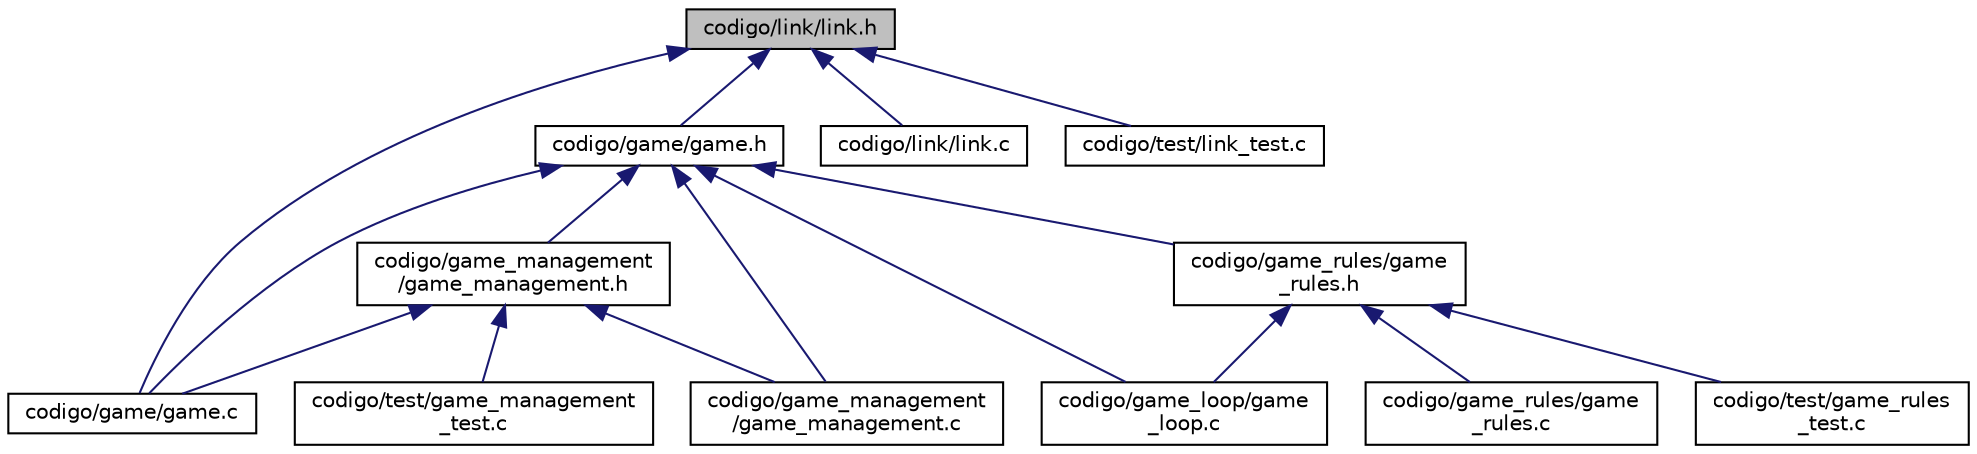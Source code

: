 digraph "codigo/link/link.h"
{
  edge [fontname="Helvetica",fontsize="10",labelfontname="Helvetica",labelfontsize="10"];
  node [fontname="Helvetica",fontsize="10",shape=record];
  Node1 [label="codigo/link/link.h",height=0.2,width=0.4,color="black", fillcolor="grey75", style="filled", fontcolor="black"];
  Node1 -> Node2 [dir="back",color="midnightblue",fontsize="10",style="solid",fontname="Helvetica"];
  Node2 [label="codigo/game/game.h",height=0.2,width=0.4,color="black", fillcolor="white", style="filled",URL="$game_8h.html",tooltip="Declaration of struct game and functions in game.c. "];
  Node2 -> Node3 [dir="back",color="midnightblue",fontsize="10",style="solid",fontname="Helvetica"];
  Node3 [label="codigo/game/game.c",height=0.2,width=0.4,color="black", fillcolor="white", style="filled",URL="$game_8c.html",tooltip="It implements the game interface for each command. "];
  Node2 -> Node4 [dir="back",color="midnightblue",fontsize="10",style="solid",fontname="Helvetica"];
  Node4 [label="codigo/game_loop/game\l_loop.c",height=0.2,width=0.4,color="black", fillcolor="white", style="filled",URL="$game__loop_8c.html",tooltip="It defines the game loop. "];
  Node2 -> Node5 [dir="back",color="midnightblue",fontsize="10",style="solid",fontname="Helvetica"];
  Node5 [label="codigo/game_management\l/game_management.h",height=0.2,width=0.4,color="black", fillcolor="white", style="filled",URL="$game__management_8h.html",tooltip="It defines the rutine that reads a file to prepare the game. "];
  Node5 -> Node3 [dir="back",color="midnightblue",fontsize="10",style="solid",fontname="Helvetica"];
  Node5 -> Node6 [dir="back",color="midnightblue",fontsize="10",style="solid",fontname="Helvetica"];
  Node6 [label="codigo/game_management\l/game_management.c",height=0.2,width=0.4,color="black", fillcolor="white", style="filled",URL="$game__management_8c.html",tooltip="It implements the rutine that reads a file to prepare the game. "];
  Node5 -> Node7 [dir="back",color="midnightblue",fontsize="10",style="solid",fontname="Helvetica"];
  Node7 [label="codigo/test/game_management\l_test.c",height=0.2,width=0.4,color="black", fillcolor="white", style="filled",URL="$game__management__test_8c.html",tooltip="Main to test the Game_management module. "];
  Node2 -> Node6 [dir="back",color="midnightblue",fontsize="10",style="solid",fontname="Helvetica"];
  Node2 -> Node8 [dir="back",color="midnightblue",fontsize="10",style="solid",fontname="Helvetica"];
  Node8 [label="codigo/game_rules/game\l_rules.h",height=0.2,width=0.4,color="black", fillcolor="white", style="filled",URL="$game__rules_8h.html",tooltip="Definition of the game rules. "];
  Node8 -> Node4 [dir="back",color="midnightblue",fontsize="10",style="solid",fontname="Helvetica"];
  Node8 -> Node9 [dir="back",color="midnightblue",fontsize="10",style="solid",fontname="Helvetica"];
  Node9 [label="codigo/game_rules/game\l_rules.c",height=0.2,width=0.4,color="black", fillcolor="white", style="filled",URL="$game__rules_8c.html",tooltip="Implementation of the game rules. "];
  Node8 -> Node10 [dir="back",color="midnightblue",fontsize="10",style="solid",fontname="Helvetica"];
  Node10 [label="codigo/test/game_rules\l_test.c",height=0.2,width=0.4,color="black", fillcolor="white", style="filled",URL="$game__rules__test_8c.html",tooltip="Main to test the Game_rules module. "];
  Node1 -> Node3 [dir="back",color="midnightblue",fontsize="10",style="solid",fontname="Helvetica"];
  Node1 -> Node11 [dir="back",color="midnightblue",fontsize="10",style="solid",fontname="Helvetica"];
  Node11 [label="codigo/link/link.c",height=0.2,width=0.4,color="black", fillcolor="white", style="filled",URL="$link_8c.html",tooltip="Implementation of the link module. "];
  Node1 -> Node12 [dir="back",color="midnightblue",fontsize="10",style="solid",fontname="Helvetica"];
  Node12 [label="codigo/test/link_test.c",height=0.2,width=0.4,color="black", fillcolor="white", style="filled",URL="$link__test_8c.html",tooltip="Main to test the Link module. "];
}
